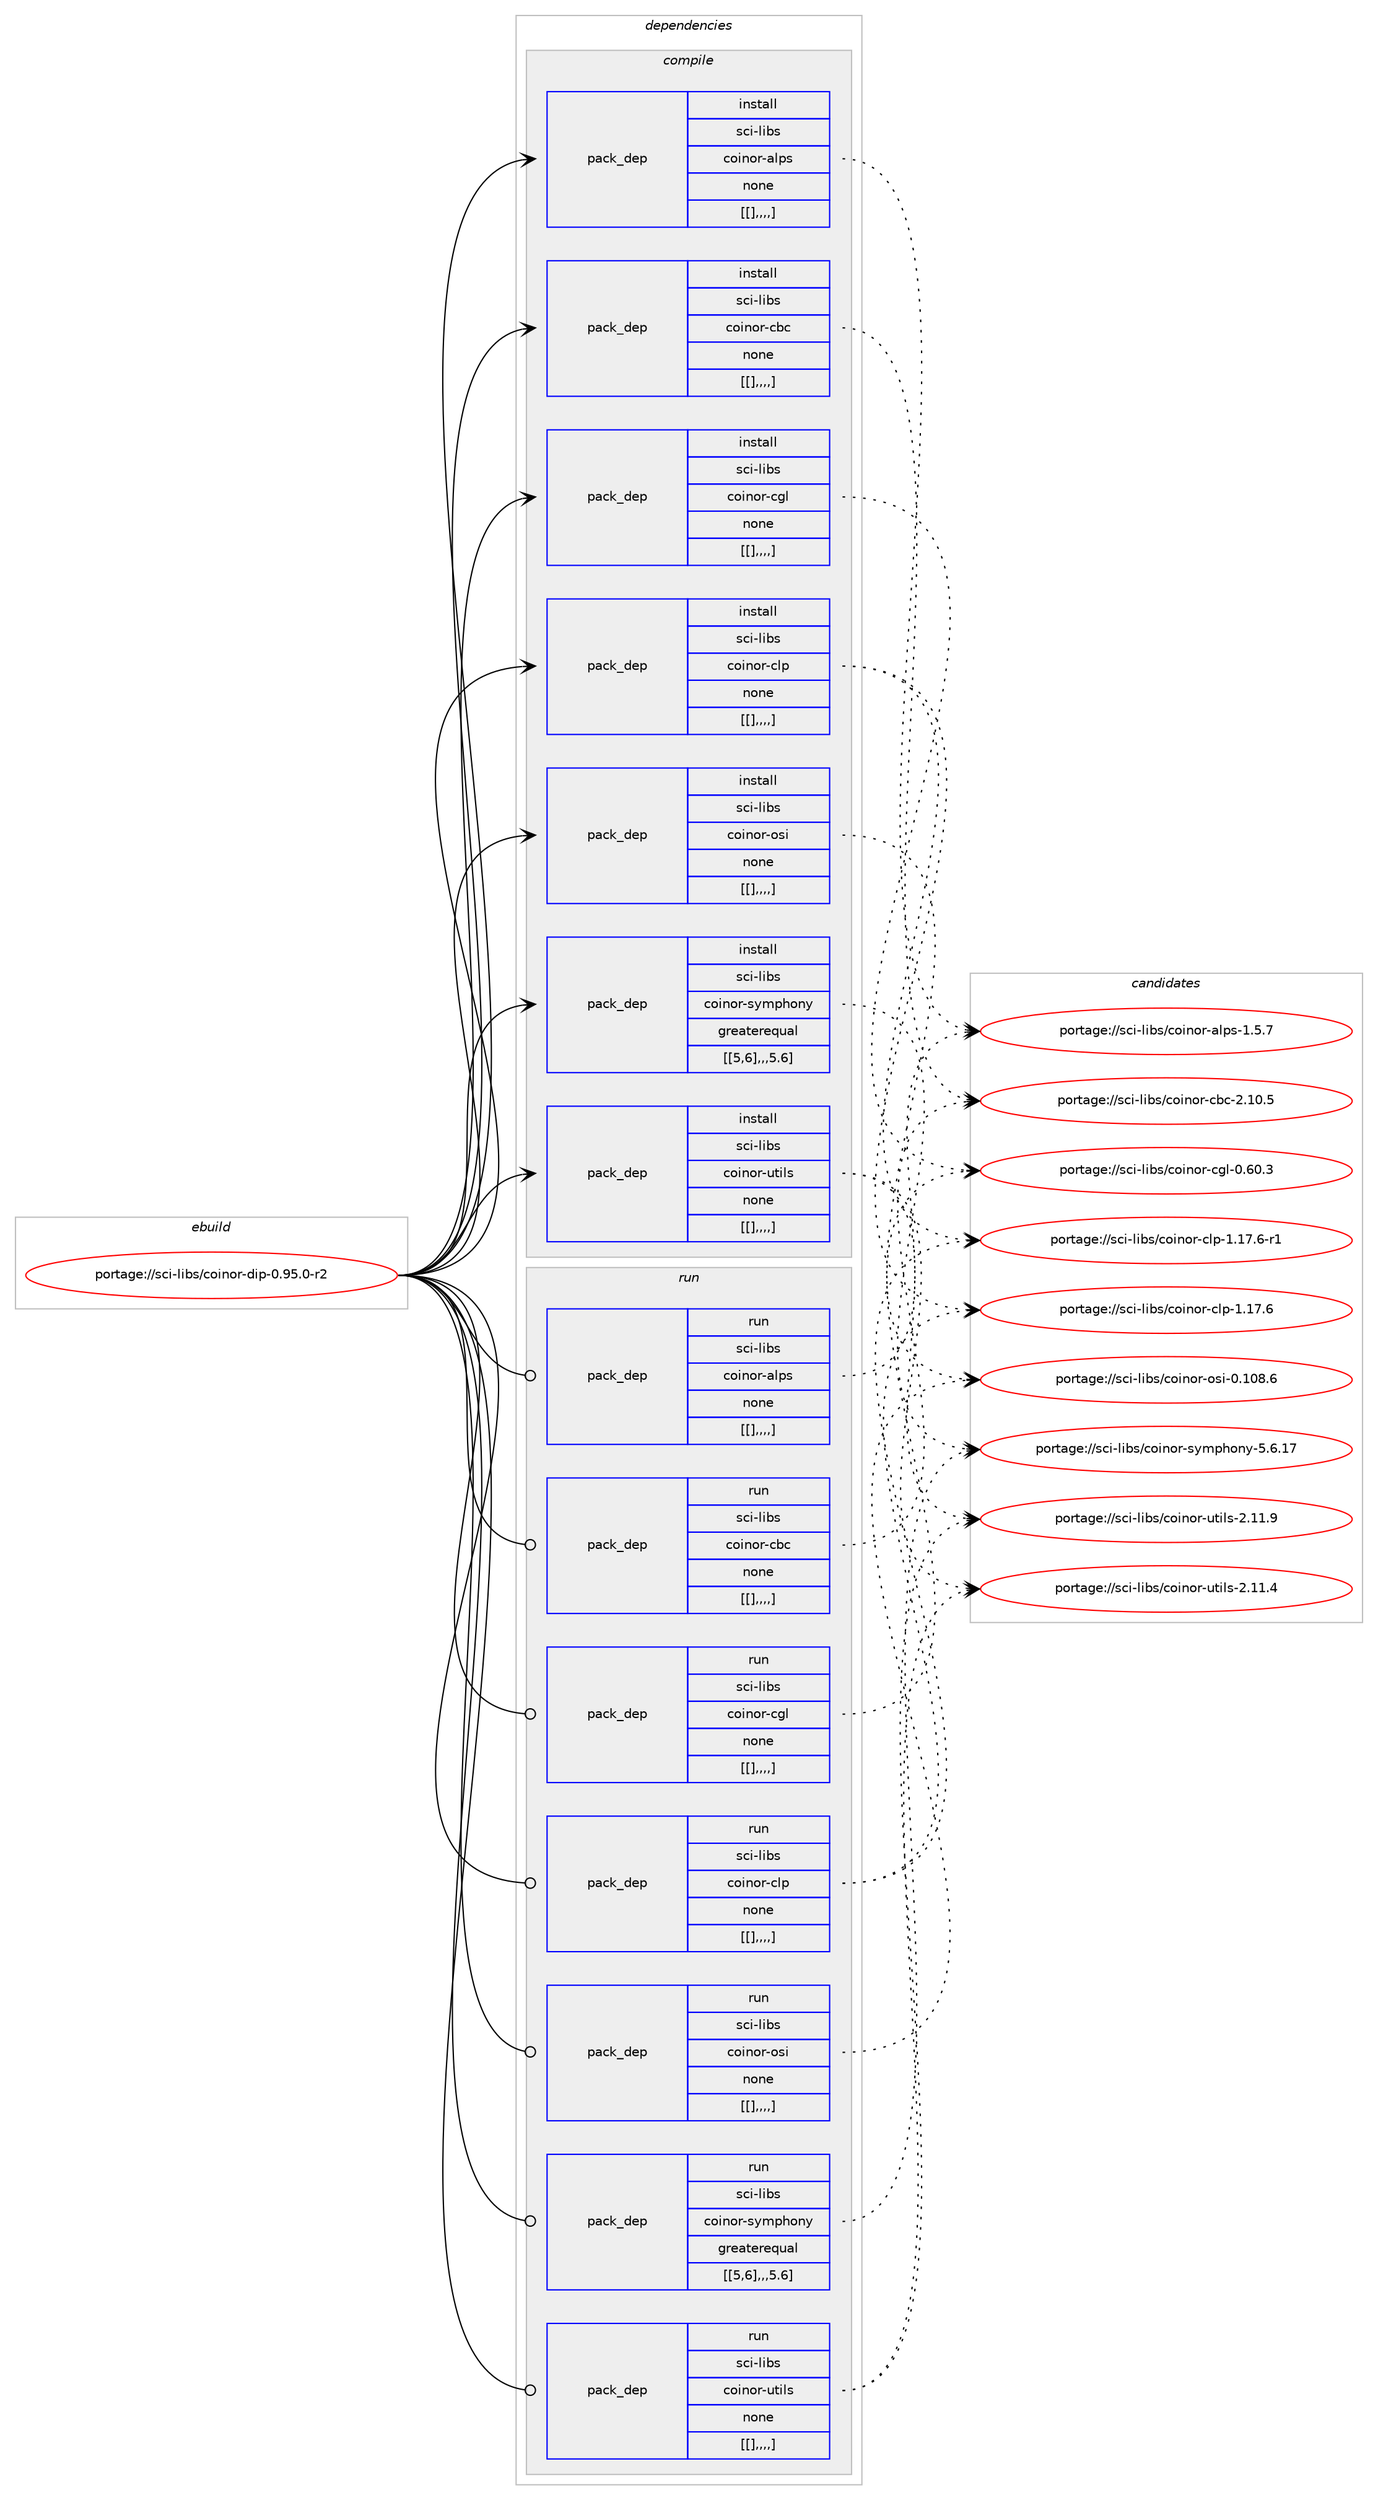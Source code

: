 digraph prolog {

# *************
# Graph options
# *************

newrank=true;
concentrate=true;
compound=true;
graph [rankdir=LR,fontname=Helvetica,fontsize=10,ranksep=1.5];#, ranksep=2.5, nodesep=0.2];
edge  [arrowhead=vee];
node  [fontname=Helvetica,fontsize=10];

# **********
# The ebuild
# **********

subgraph cluster_leftcol {
color=gray;
label=<<i>ebuild</i>>;
id [label="portage://sci-libs/coinor-dip-0.95.0-r2", color=red, width=4, href="../sci-libs/coinor-dip-0.95.0-r2.svg"];
}

# ****************
# The dependencies
# ****************

subgraph cluster_midcol {
color=gray;
label=<<i>dependencies</i>>;
subgraph cluster_compile {
fillcolor="#eeeeee";
style=filled;
label=<<i>compile</i>>;
subgraph pack586 {
dependency749 [label=<<TABLE BORDER="0" CELLBORDER="1" CELLSPACING="0" CELLPADDING="4" WIDTH="220"><TR><TD ROWSPAN="6" CELLPADDING="30">pack_dep</TD></TR><TR><TD WIDTH="110">install</TD></TR><TR><TD>sci-libs</TD></TR><TR><TD>coinor-alps</TD></TR><TR><TD>none</TD></TR><TR><TD>[[],,,,]</TD></TR></TABLE>>, shape=none, color=blue];
}
id:e -> dependency749:w [weight=20,style="solid",arrowhead="vee"];
subgraph pack591 {
dependency754 [label=<<TABLE BORDER="0" CELLBORDER="1" CELLSPACING="0" CELLPADDING="4" WIDTH="220"><TR><TD ROWSPAN="6" CELLPADDING="30">pack_dep</TD></TR><TR><TD WIDTH="110">install</TD></TR><TR><TD>sci-libs</TD></TR><TR><TD>coinor-cbc</TD></TR><TR><TD>none</TD></TR><TR><TD>[[],,,,]</TD></TR></TABLE>>, shape=none, color=blue];
}
id:e -> dependency754:w [weight=20,style="solid",arrowhead="vee"];
subgraph pack597 {
dependency760 [label=<<TABLE BORDER="0" CELLBORDER="1" CELLSPACING="0" CELLPADDING="4" WIDTH="220"><TR><TD ROWSPAN="6" CELLPADDING="30">pack_dep</TD></TR><TR><TD WIDTH="110">install</TD></TR><TR><TD>sci-libs</TD></TR><TR><TD>coinor-cgl</TD></TR><TR><TD>none</TD></TR><TR><TD>[[],,,,]</TD></TR></TABLE>>, shape=none, color=blue];
}
id:e -> dependency760:w [weight=20,style="solid",arrowhead="vee"];
subgraph pack602 {
dependency764 [label=<<TABLE BORDER="0" CELLBORDER="1" CELLSPACING="0" CELLPADDING="4" WIDTH="220"><TR><TD ROWSPAN="6" CELLPADDING="30">pack_dep</TD></TR><TR><TD WIDTH="110">install</TD></TR><TR><TD>sci-libs</TD></TR><TR><TD>coinor-clp</TD></TR><TR><TD>none</TD></TR><TR><TD>[[],,,,]</TD></TR></TABLE>>, shape=none, color=blue];
}
id:e -> dependency764:w [weight=20,style="solid",arrowhead="vee"];
subgraph pack604 {
dependency767 [label=<<TABLE BORDER="0" CELLBORDER="1" CELLSPACING="0" CELLPADDING="4" WIDTH="220"><TR><TD ROWSPAN="6" CELLPADDING="30">pack_dep</TD></TR><TR><TD WIDTH="110">install</TD></TR><TR><TD>sci-libs</TD></TR><TR><TD>coinor-osi</TD></TR><TR><TD>none</TD></TR><TR><TD>[[],,,,]</TD></TR></TABLE>>, shape=none, color=blue];
}
id:e -> dependency767:w [weight=20,style="solid",arrowhead="vee"];
subgraph pack609 {
dependency772 [label=<<TABLE BORDER="0" CELLBORDER="1" CELLSPACING="0" CELLPADDING="4" WIDTH="220"><TR><TD ROWSPAN="6" CELLPADDING="30">pack_dep</TD></TR><TR><TD WIDTH="110">install</TD></TR><TR><TD>sci-libs</TD></TR><TR><TD>coinor-symphony</TD></TR><TR><TD>greaterequal</TD></TR><TR><TD>[[5,6],,,5.6]</TD></TR></TABLE>>, shape=none, color=blue];
}
id:e -> dependency772:w [weight=20,style="solid",arrowhead="vee"];
subgraph pack614 {
dependency777 [label=<<TABLE BORDER="0" CELLBORDER="1" CELLSPACING="0" CELLPADDING="4" WIDTH="220"><TR><TD ROWSPAN="6" CELLPADDING="30">pack_dep</TD></TR><TR><TD WIDTH="110">install</TD></TR><TR><TD>sci-libs</TD></TR><TR><TD>coinor-utils</TD></TR><TR><TD>none</TD></TR><TR><TD>[[],,,,]</TD></TR></TABLE>>, shape=none, color=blue];
}
id:e -> dependency777:w [weight=20,style="solid",arrowhead="vee"];
}
subgraph cluster_compileandrun {
fillcolor="#eeeeee";
style=filled;
label=<<i>compile and run</i>>;
}
subgraph cluster_run {
fillcolor="#eeeeee";
style=filled;
label=<<i>run</i>>;
subgraph pack620 {
dependency783 [label=<<TABLE BORDER="0" CELLBORDER="1" CELLSPACING="0" CELLPADDING="4" WIDTH="220"><TR><TD ROWSPAN="6" CELLPADDING="30">pack_dep</TD></TR><TR><TD WIDTH="110">run</TD></TR><TR><TD>sci-libs</TD></TR><TR><TD>coinor-alps</TD></TR><TR><TD>none</TD></TR><TR><TD>[[],,,,]</TD></TR></TABLE>>, shape=none, color=blue];
}
id:e -> dependency783:w [weight=20,style="solid",arrowhead="odot"];
subgraph pack626 {
dependency790 [label=<<TABLE BORDER="0" CELLBORDER="1" CELLSPACING="0" CELLPADDING="4" WIDTH="220"><TR><TD ROWSPAN="6" CELLPADDING="30">pack_dep</TD></TR><TR><TD WIDTH="110">run</TD></TR><TR><TD>sci-libs</TD></TR><TR><TD>coinor-cbc</TD></TR><TR><TD>none</TD></TR><TR><TD>[[],,,,]</TD></TR></TABLE>>, shape=none, color=blue];
}
id:e -> dependency790:w [weight=20,style="solid",arrowhead="odot"];
subgraph pack631 {
dependency792 [label=<<TABLE BORDER="0" CELLBORDER="1" CELLSPACING="0" CELLPADDING="4" WIDTH="220"><TR><TD ROWSPAN="6" CELLPADDING="30">pack_dep</TD></TR><TR><TD WIDTH="110">run</TD></TR><TR><TD>sci-libs</TD></TR><TR><TD>coinor-cgl</TD></TR><TR><TD>none</TD></TR><TR><TD>[[],,,,]</TD></TR></TABLE>>, shape=none, color=blue];
}
id:e -> dependency792:w [weight=20,style="solid",arrowhead="odot"];
subgraph pack633 {
dependency795 [label=<<TABLE BORDER="0" CELLBORDER="1" CELLSPACING="0" CELLPADDING="4" WIDTH="220"><TR><TD ROWSPAN="6" CELLPADDING="30">pack_dep</TD></TR><TR><TD WIDTH="110">run</TD></TR><TR><TD>sci-libs</TD></TR><TR><TD>coinor-clp</TD></TR><TR><TD>none</TD></TR><TR><TD>[[],,,,]</TD></TR></TABLE>>, shape=none, color=blue];
}
id:e -> dependency795:w [weight=20,style="solid",arrowhead="odot"];
subgraph pack636 {
dependency798 [label=<<TABLE BORDER="0" CELLBORDER="1" CELLSPACING="0" CELLPADDING="4" WIDTH="220"><TR><TD ROWSPAN="6" CELLPADDING="30">pack_dep</TD></TR><TR><TD WIDTH="110">run</TD></TR><TR><TD>sci-libs</TD></TR><TR><TD>coinor-osi</TD></TR><TR><TD>none</TD></TR><TR><TD>[[],,,,]</TD></TR></TABLE>>, shape=none, color=blue];
}
id:e -> dependency798:w [weight=20,style="solid",arrowhead="odot"];
subgraph pack640 {
dependency803 [label=<<TABLE BORDER="0" CELLBORDER="1" CELLSPACING="0" CELLPADDING="4" WIDTH="220"><TR><TD ROWSPAN="6" CELLPADDING="30">pack_dep</TD></TR><TR><TD WIDTH="110">run</TD></TR><TR><TD>sci-libs</TD></TR><TR><TD>coinor-symphony</TD></TR><TR><TD>greaterequal</TD></TR><TR><TD>[[5,6],,,5.6]</TD></TR></TABLE>>, shape=none, color=blue];
}
id:e -> dependency803:w [weight=20,style="solid",arrowhead="odot"];
subgraph pack645 {
dependency807 [label=<<TABLE BORDER="0" CELLBORDER="1" CELLSPACING="0" CELLPADDING="4" WIDTH="220"><TR><TD ROWSPAN="6" CELLPADDING="30">pack_dep</TD></TR><TR><TD WIDTH="110">run</TD></TR><TR><TD>sci-libs</TD></TR><TR><TD>coinor-utils</TD></TR><TR><TD>none</TD></TR><TR><TD>[[],,,,]</TD></TR></TABLE>>, shape=none, color=blue];
}
id:e -> dependency807:w [weight=20,style="solid",arrowhead="odot"];
}
}

# **************
# The candidates
# **************

subgraph cluster_choices {
rank=same;
color=gray;
label=<<i>candidates</i>>;

subgraph choice573 {
color=black;
nodesep=1;
choice11599105451081059811547991111051101111144597108112115454946534655 [label="portage://sci-libs/coinor-alps-1.5.7", color=red, width=4,href="../sci-libs/coinor-alps-1.5.7.svg"];
dependency749:e -> choice11599105451081059811547991111051101111144597108112115454946534655:w [style=dotted,weight="100"];
}
subgraph choice577 {
color=black;
nodesep=1;
choice11599105451081059811547991111051101111144599989945504649484653 [label="portage://sci-libs/coinor-cbc-2.10.5", color=red, width=4,href="../sci-libs/coinor-cbc-2.10.5.svg"];
dependency754:e -> choice11599105451081059811547991111051101111144599989945504649484653:w [style=dotted,weight="100"];
}
subgraph choice582 {
color=black;
nodesep=1;
choice1159910545108105981154799111105110111114459910310845484654484651 [label="portage://sci-libs/coinor-cgl-0.60.3", color=red, width=4,href="../sci-libs/coinor-cgl-0.60.3.svg"];
dependency760:e -> choice1159910545108105981154799111105110111114459910310845484654484651:w [style=dotted,weight="100"];
}
subgraph choice588 {
color=black;
nodesep=1;
choice11599105451081059811547991111051101111144599108112454946495546544511449 [label="portage://sci-libs/coinor-clp-1.17.6-r1", color=red, width=4,href="../sci-libs/coinor-clp-1.17.6-r1.svg"];
choice1159910545108105981154799111105110111114459910811245494649554654 [label="portage://sci-libs/coinor-clp-1.17.6", color=red, width=4,href="../sci-libs/coinor-clp-1.17.6.svg"];
dependency764:e -> choice11599105451081059811547991111051101111144599108112454946495546544511449:w [style=dotted,weight="100"];
dependency764:e -> choice1159910545108105981154799111105110111114459910811245494649554654:w [style=dotted,weight="100"];
}
subgraph choice596 {
color=black;
nodesep=1;
choice1159910545108105981154799111105110111114451111151054548464948564654 [label="portage://sci-libs/coinor-osi-0.108.6", color=red, width=4,href="../sci-libs/coinor-osi-0.108.6.svg"];
dependency767:e -> choice1159910545108105981154799111105110111114451111151054548464948564654:w [style=dotted,weight="100"];
}
subgraph choice599 {
color=black;
nodesep=1;
choice11599105451081059811547991111051101111144511512110911210411111012145534654464955 [label="portage://sci-libs/coinor-symphony-5.6.17", color=red, width=4,href="../sci-libs/coinor-symphony-5.6.17.svg"];
dependency772:e -> choice11599105451081059811547991111051101111144511512110911210411111012145534654464955:w [style=dotted,weight="100"];
}
subgraph choice602 {
color=black;
nodesep=1;
choice11599105451081059811547991111051101111144511711610510811545504649494657 [label="portage://sci-libs/coinor-utils-2.11.9", color=red, width=4,href="../sci-libs/coinor-utils-2.11.9.svg"];
choice11599105451081059811547991111051101111144511711610510811545504649494652 [label="portage://sci-libs/coinor-utils-2.11.4", color=red, width=4,href="../sci-libs/coinor-utils-2.11.4.svg"];
dependency777:e -> choice11599105451081059811547991111051101111144511711610510811545504649494657:w [style=dotted,weight="100"];
dependency777:e -> choice11599105451081059811547991111051101111144511711610510811545504649494652:w [style=dotted,weight="100"];
}
subgraph choice606 {
color=black;
nodesep=1;
choice11599105451081059811547991111051101111144597108112115454946534655 [label="portage://sci-libs/coinor-alps-1.5.7", color=red, width=4,href="../sci-libs/coinor-alps-1.5.7.svg"];
dependency783:e -> choice11599105451081059811547991111051101111144597108112115454946534655:w [style=dotted,weight="100"];
}
subgraph choice607 {
color=black;
nodesep=1;
choice11599105451081059811547991111051101111144599989945504649484653 [label="portage://sci-libs/coinor-cbc-2.10.5", color=red, width=4,href="../sci-libs/coinor-cbc-2.10.5.svg"];
dependency790:e -> choice11599105451081059811547991111051101111144599989945504649484653:w [style=dotted,weight="100"];
}
subgraph choice612 {
color=black;
nodesep=1;
choice1159910545108105981154799111105110111114459910310845484654484651 [label="portage://sci-libs/coinor-cgl-0.60.3", color=red, width=4,href="../sci-libs/coinor-cgl-0.60.3.svg"];
dependency792:e -> choice1159910545108105981154799111105110111114459910310845484654484651:w [style=dotted,weight="100"];
}
subgraph choice615 {
color=black;
nodesep=1;
choice11599105451081059811547991111051101111144599108112454946495546544511449 [label="portage://sci-libs/coinor-clp-1.17.6-r1", color=red, width=4,href="../sci-libs/coinor-clp-1.17.6-r1.svg"];
choice1159910545108105981154799111105110111114459910811245494649554654 [label="portage://sci-libs/coinor-clp-1.17.6", color=red, width=4,href="../sci-libs/coinor-clp-1.17.6.svg"];
dependency795:e -> choice11599105451081059811547991111051101111144599108112454946495546544511449:w [style=dotted,weight="100"];
dependency795:e -> choice1159910545108105981154799111105110111114459910811245494649554654:w [style=dotted,weight="100"];
}
subgraph choice620 {
color=black;
nodesep=1;
choice1159910545108105981154799111105110111114451111151054548464948564654 [label="portage://sci-libs/coinor-osi-0.108.6", color=red, width=4,href="../sci-libs/coinor-osi-0.108.6.svg"];
dependency798:e -> choice1159910545108105981154799111105110111114451111151054548464948564654:w [style=dotted,weight="100"];
}
subgraph choice623 {
color=black;
nodesep=1;
choice11599105451081059811547991111051101111144511512110911210411111012145534654464955 [label="portage://sci-libs/coinor-symphony-5.6.17", color=red, width=4,href="../sci-libs/coinor-symphony-5.6.17.svg"];
dependency803:e -> choice11599105451081059811547991111051101111144511512110911210411111012145534654464955:w [style=dotted,weight="100"];
}
subgraph choice626 {
color=black;
nodesep=1;
choice11599105451081059811547991111051101111144511711610510811545504649494657 [label="portage://sci-libs/coinor-utils-2.11.9", color=red, width=4,href="../sci-libs/coinor-utils-2.11.9.svg"];
choice11599105451081059811547991111051101111144511711610510811545504649494652 [label="portage://sci-libs/coinor-utils-2.11.4", color=red, width=4,href="../sci-libs/coinor-utils-2.11.4.svg"];
dependency807:e -> choice11599105451081059811547991111051101111144511711610510811545504649494657:w [style=dotted,weight="100"];
dependency807:e -> choice11599105451081059811547991111051101111144511711610510811545504649494652:w [style=dotted,weight="100"];
}
}

}
